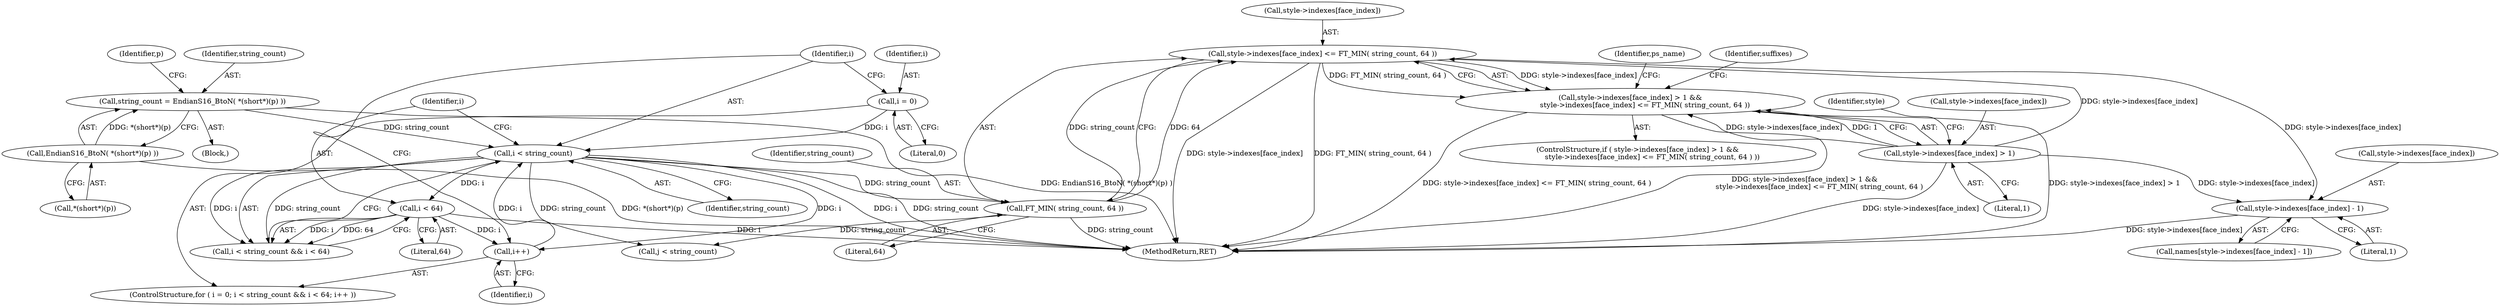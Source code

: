 digraph "1_savannah_18a8f0d9943369449bc4de92d411c78fb08d616c@del" {
"1000309" [label="(Call,style->indexes[face_index] <= FT_MIN( string_count, 64 ))"];
"1000302" [label="(Call,style->indexes[face_index] > 1)"];
"1000315" [label="(Call,FT_MIN( string_count, 64 ))"];
"1000245" [label="(Call,i < string_count)"];
"1000251" [label="(Call,i++)"];
"1000248" [label="(Call,i < 64)"];
"1000241" [label="(Call,i = 0)"];
"1000229" [label="(Call,string_count = EndianS16_BtoN( *(short*)(p) ))"];
"1000231" [label="(Call,EndianS16_BtoN( *(short*)(p) ))"];
"1000301" [label="(Call,style->indexes[face_index] > 1 &&\n             style->indexes[face_index] <= FT_MIN( string_count, 64 ))"];
"1000324" [label="(Call,style->indexes[face_index] - 1)"];
"1000242" [label="(Identifier,i)"];
"1000300" [label="(ControlStructure,if ( style->indexes[face_index] > 1 &&\n             style->indexes[face_index] <= FT_MIN( string_count, 64 ) ))"];
"1000229" [label="(Call,string_count = EndianS16_BtoN( *(short*)(p) ))"];
"1000248" [label="(Call,i < 64)"];
"1000302" [label="(Call,style->indexes[face_index] > 1)"];
"1000402" [label="(Identifier,ps_name)"];
"1000330" [label="(Literal,1)"];
"1000308" [label="(Literal,1)"];
"1000321" [label="(Identifier,suffixes)"];
"1000317" [label="(Literal,64)"];
"1000250" [label="(Literal,64)"];
"1000202" [label="(Block,)"];
"1000252" [label="(Identifier,i)"];
"1000230" [label="(Identifier,string_count)"];
"1000231" [label="(Call,EndianS16_BtoN( *(short*)(p) ))"];
"1000325" [label="(Call,style->indexes[face_index])"];
"1000312" [label="(Identifier,style)"];
"1000322" [label="(Call,names[style->indexes[face_index] - 1])"];
"1000245" [label="(Call,i < string_count)"];
"1000309" [label="(Call,style->indexes[face_index] <= FT_MIN( string_count, 64 ))"];
"1000301" [label="(Call,style->indexes[face_index] > 1 &&\n             style->indexes[face_index] <= FT_MIN( string_count, 64 ))"];
"1000251" [label="(Call,i++)"];
"1000316" [label="(Identifier,string_count)"];
"1000303" [label="(Call,style->indexes[face_index])"];
"1000240" [label="(ControlStructure,for ( i = 0; i < string_count && i < 64; i++ ))"];
"1000354" [label="(Call,j < string_count)"];
"1000232" [label="(Call,*(short*)(p))"];
"1000246" [label="(Identifier,i)"];
"1000315" [label="(Call,FT_MIN( string_count, 64 ))"];
"1000243" [label="(Literal,0)"];
"1000237" [label="(Identifier,p)"];
"1000310" [label="(Call,style->indexes[face_index])"];
"1000244" [label="(Call,i < string_count && i < 64)"];
"1000404" [label="(MethodReturn,RET)"];
"1000247" [label="(Identifier,string_count)"];
"1000241" [label="(Call,i = 0)"];
"1000324" [label="(Call,style->indexes[face_index] - 1)"];
"1000249" [label="(Identifier,i)"];
"1000309" -> "1000301"  [label="AST: "];
"1000309" -> "1000315"  [label="CFG: "];
"1000310" -> "1000309"  [label="AST: "];
"1000315" -> "1000309"  [label="AST: "];
"1000301" -> "1000309"  [label="CFG: "];
"1000309" -> "1000404"  [label="DDG: style->indexes[face_index]"];
"1000309" -> "1000404"  [label="DDG: FT_MIN( string_count, 64 )"];
"1000309" -> "1000301"  [label="DDG: style->indexes[face_index]"];
"1000309" -> "1000301"  [label="DDG: FT_MIN( string_count, 64 )"];
"1000302" -> "1000309"  [label="DDG: style->indexes[face_index]"];
"1000315" -> "1000309"  [label="DDG: string_count"];
"1000315" -> "1000309"  [label="DDG: 64"];
"1000309" -> "1000324"  [label="DDG: style->indexes[face_index]"];
"1000302" -> "1000301"  [label="AST: "];
"1000302" -> "1000308"  [label="CFG: "];
"1000303" -> "1000302"  [label="AST: "];
"1000308" -> "1000302"  [label="AST: "];
"1000312" -> "1000302"  [label="CFG: "];
"1000301" -> "1000302"  [label="CFG: "];
"1000302" -> "1000404"  [label="DDG: style->indexes[face_index]"];
"1000302" -> "1000301"  [label="DDG: style->indexes[face_index]"];
"1000302" -> "1000301"  [label="DDG: 1"];
"1000302" -> "1000324"  [label="DDG: style->indexes[face_index]"];
"1000315" -> "1000317"  [label="CFG: "];
"1000316" -> "1000315"  [label="AST: "];
"1000317" -> "1000315"  [label="AST: "];
"1000315" -> "1000404"  [label="DDG: string_count"];
"1000245" -> "1000315"  [label="DDG: string_count"];
"1000315" -> "1000354"  [label="DDG: string_count"];
"1000245" -> "1000244"  [label="AST: "];
"1000245" -> "1000247"  [label="CFG: "];
"1000246" -> "1000245"  [label="AST: "];
"1000247" -> "1000245"  [label="AST: "];
"1000249" -> "1000245"  [label="CFG: "];
"1000244" -> "1000245"  [label="CFG: "];
"1000245" -> "1000404"  [label="DDG: i"];
"1000245" -> "1000404"  [label="DDG: string_count"];
"1000245" -> "1000244"  [label="DDG: i"];
"1000245" -> "1000244"  [label="DDG: string_count"];
"1000251" -> "1000245"  [label="DDG: i"];
"1000241" -> "1000245"  [label="DDG: i"];
"1000229" -> "1000245"  [label="DDG: string_count"];
"1000245" -> "1000248"  [label="DDG: i"];
"1000245" -> "1000251"  [label="DDG: i"];
"1000245" -> "1000354"  [label="DDG: string_count"];
"1000251" -> "1000240"  [label="AST: "];
"1000251" -> "1000252"  [label="CFG: "];
"1000252" -> "1000251"  [label="AST: "];
"1000246" -> "1000251"  [label="CFG: "];
"1000248" -> "1000251"  [label="DDG: i"];
"1000248" -> "1000244"  [label="AST: "];
"1000248" -> "1000250"  [label="CFG: "];
"1000249" -> "1000248"  [label="AST: "];
"1000250" -> "1000248"  [label="AST: "];
"1000244" -> "1000248"  [label="CFG: "];
"1000248" -> "1000404"  [label="DDG: i"];
"1000248" -> "1000244"  [label="DDG: i"];
"1000248" -> "1000244"  [label="DDG: 64"];
"1000241" -> "1000240"  [label="AST: "];
"1000241" -> "1000243"  [label="CFG: "];
"1000242" -> "1000241"  [label="AST: "];
"1000243" -> "1000241"  [label="AST: "];
"1000246" -> "1000241"  [label="CFG: "];
"1000229" -> "1000202"  [label="AST: "];
"1000229" -> "1000231"  [label="CFG: "];
"1000230" -> "1000229"  [label="AST: "];
"1000231" -> "1000229"  [label="AST: "];
"1000237" -> "1000229"  [label="CFG: "];
"1000229" -> "1000404"  [label="DDG: EndianS16_BtoN( *(short*)(p) )"];
"1000231" -> "1000229"  [label="DDG: *(short*)(p)"];
"1000231" -> "1000232"  [label="CFG: "];
"1000232" -> "1000231"  [label="AST: "];
"1000231" -> "1000404"  [label="DDG: *(short*)(p)"];
"1000301" -> "1000300"  [label="AST: "];
"1000321" -> "1000301"  [label="CFG: "];
"1000402" -> "1000301"  [label="CFG: "];
"1000301" -> "1000404"  [label="DDG: style->indexes[face_index] <= FT_MIN( string_count, 64 )"];
"1000301" -> "1000404"  [label="DDG: style->indexes[face_index] > 1 &&\n             style->indexes[face_index] <= FT_MIN( string_count, 64 )"];
"1000301" -> "1000404"  [label="DDG: style->indexes[face_index] > 1"];
"1000324" -> "1000322"  [label="AST: "];
"1000324" -> "1000330"  [label="CFG: "];
"1000325" -> "1000324"  [label="AST: "];
"1000330" -> "1000324"  [label="AST: "];
"1000322" -> "1000324"  [label="CFG: "];
"1000324" -> "1000404"  [label="DDG: style->indexes[face_index]"];
}
